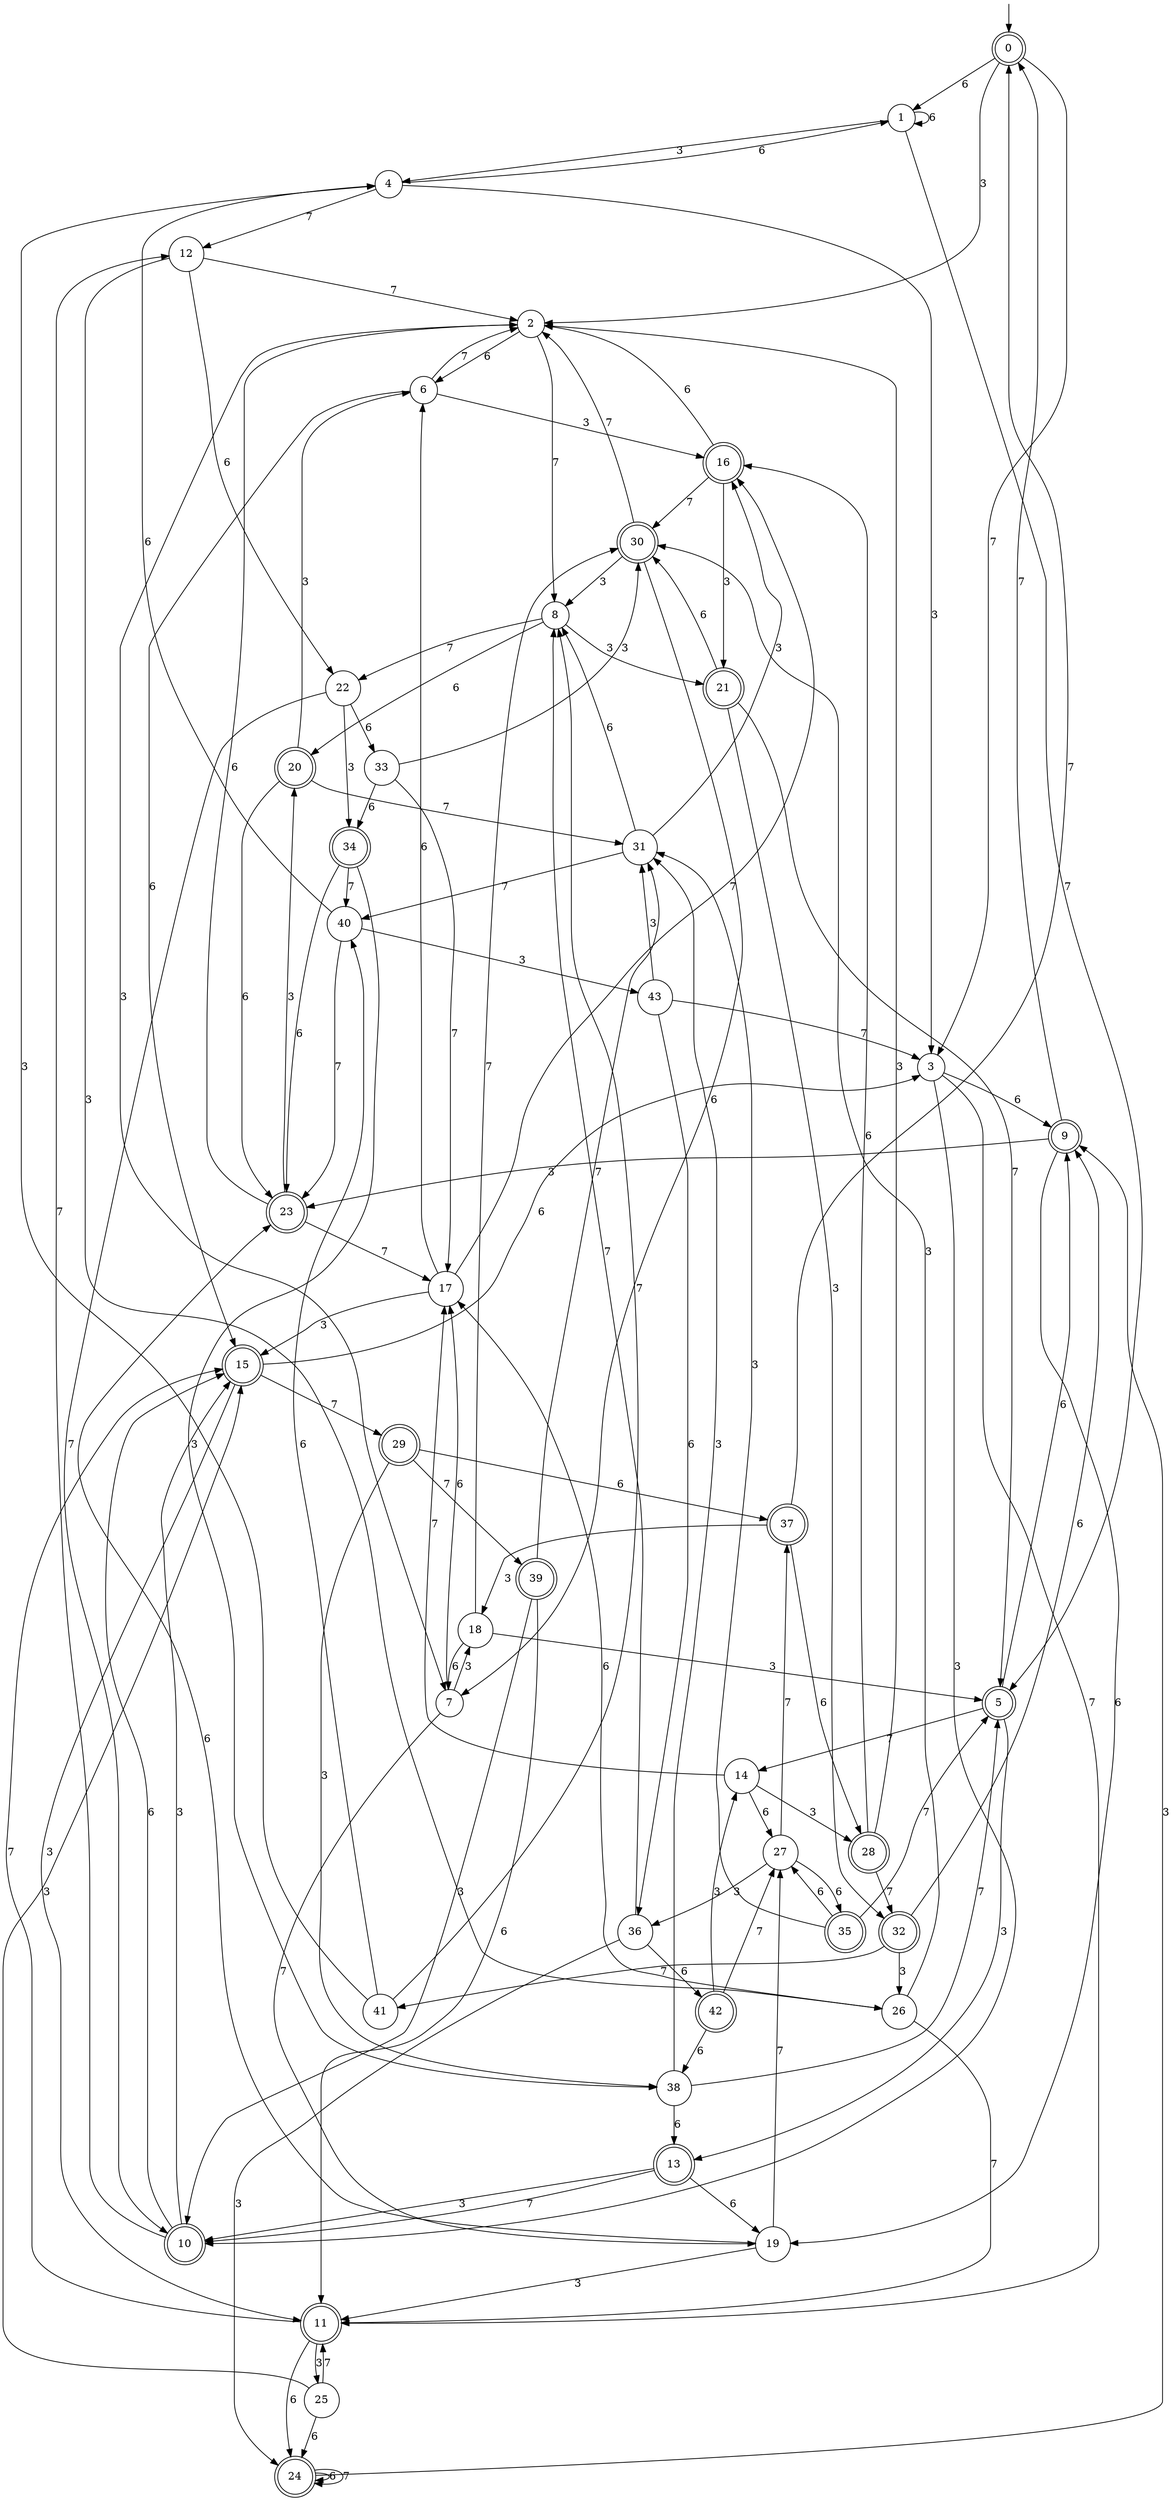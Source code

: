 digraph g {

	s0 [shape="doublecircle" label="0"];
	s1 [shape="circle" label="1"];
	s2 [shape="circle" label="2"];
	s3 [shape="circle" label="3"];
	s4 [shape="circle" label="4"];
	s5 [shape="doublecircle" label="5"];
	s6 [shape="circle" label="6"];
	s7 [shape="circle" label="7"];
	s8 [shape="circle" label="8"];
	s9 [shape="doublecircle" label="9"];
	s10 [shape="doublecircle" label="10"];
	s11 [shape="doublecircle" label="11"];
	s12 [shape="circle" label="12"];
	s13 [shape="doublecircle" label="13"];
	s14 [shape="circle" label="14"];
	s15 [shape="doublecircle" label="15"];
	s16 [shape="doublecircle" label="16"];
	s17 [shape="circle" label="17"];
	s18 [shape="circle" label="18"];
	s19 [shape="circle" label="19"];
	s20 [shape="doublecircle" label="20"];
	s21 [shape="doublecircle" label="21"];
	s22 [shape="circle" label="22"];
	s23 [shape="doublecircle" label="23"];
	s24 [shape="doublecircle" label="24"];
	s25 [shape="circle" label="25"];
	s26 [shape="circle" label="26"];
	s27 [shape="circle" label="27"];
	s28 [shape="doublecircle" label="28"];
	s29 [shape="doublecircle" label="29"];
	s30 [shape="doublecircle" label="30"];
	s31 [shape="circle" label="31"];
	s32 [shape="doublecircle" label="32"];
	s33 [shape="circle" label="33"];
	s34 [shape="doublecircle" label="34"];
	s35 [shape="doublecircle" label="35"];
	s36 [shape="circle" label="36"];
	s37 [shape="doublecircle" label="37"];
	s38 [shape="circle" label="38"];
	s39 [shape="doublecircle" label="39"];
	s40 [shape="circle" label="40"];
	s41 [shape="circle" label="41"];
	s42 [shape="doublecircle" label="42"];
	s43 [shape="circle" label="43"];
	s0 -> s1 [label="6"];
	s0 -> s2 [label="3"];
	s0 -> s3 [label="7"];
	s1 -> s1 [label="6"];
	s1 -> s4 [label="3"];
	s1 -> s5 [label="7"];
	s2 -> s6 [label="6"];
	s2 -> s7 [label="3"];
	s2 -> s8 [label="7"];
	s3 -> s9 [label="6"];
	s3 -> s10 [label="3"];
	s3 -> s11 [label="7"];
	s4 -> s1 [label="6"];
	s4 -> s3 [label="3"];
	s4 -> s12 [label="7"];
	s5 -> s9 [label="6"];
	s5 -> s13 [label="3"];
	s5 -> s14 [label="7"];
	s6 -> s15 [label="6"];
	s6 -> s16 [label="3"];
	s6 -> s2 [label="7"];
	s7 -> s17 [label="6"];
	s7 -> s18 [label="3"];
	s7 -> s19 [label="7"];
	s8 -> s20 [label="6"];
	s8 -> s21 [label="3"];
	s8 -> s22 [label="7"];
	s9 -> s19 [label="6"];
	s9 -> s23 [label="3"];
	s9 -> s0 [label="7"];
	s10 -> s15 [label="6"];
	s10 -> s15 [label="3"];
	s10 -> s12 [label="7"];
	s11 -> s24 [label="6"];
	s11 -> s25 [label="3"];
	s11 -> s15 [label="7"];
	s12 -> s22 [label="6"];
	s12 -> s26 [label="3"];
	s12 -> s2 [label="7"];
	s13 -> s19 [label="6"];
	s13 -> s10 [label="3"];
	s13 -> s10 [label="7"];
	s14 -> s27 [label="6"];
	s14 -> s28 [label="3"];
	s14 -> s17 [label="7"];
	s15 -> s3 [label="6"];
	s15 -> s11 [label="3"];
	s15 -> s29 [label="7"];
	s16 -> s2 [label="6"];
	s16 -> s21 [label="3"];
	s16 -> s30 [label="7"];
	s17 -> s6 [label="6"];
	s17 -> s15 [label="3"];
	s17 -> s16 [label="7"];
	s18 -> s7 [label="6"];
	s18 -> s5 [label="3"];
	s18 -> s30 [label="7"];
	s19 -> s23 [label="6"];
	s19 -> s11 [label="3"];
	s19 -> s27 [label="7"];
	s20 -> s23 [label="6"];
	s20 -> s6 [label="3"];
	s20 -> s31 [label="7"];
	s21 -> s30 [label="6"];
	s21 -> s32 [label="3"];
	s21 -> s5 [label="7"];
	s22 -> s33 [label="6"];
	s22 -> s34 [label="3"];
	s22 -> s10 [label="7"];
	s23 -> s2 [label="6"];
	s23 -> s20 [label="3"];
	s23 -> s17 [label="7"];
	s24 -> s24 [label="6"];
	s24 -> s9 [label="3"];
	s24 -> s24 [label="7"];
	s25 -> s24 [label="6"];
	s25 -> s15 [label="3"];
	s25 -> s11 [label="7"];
	s26 -> s17 [label="6"];
	s26 -> s30 [label="3"];
	s26 -> s11 [label="7"];
	s27 -> s35 [label="6"];
	s27 -> s36 [label="3"];
	s27 -> s37 [label="7"];
	s28 -> s16 [label="6"];
	s28 -> s2 [label="3"];
	s28 -> s32 [label="7"];
	s29 -> s37 [label="6"];
	s29 -> s38 [label="3"];
	s29 -> s39 [label="7"];
	s30 -> s7 [label="6"];
	s30 -> s8 [label="3"];
	s30 -> s2 [label="7"];
	s31 -> s8 [label="6"];
	s31 -> s16 [label="3"];
	s31 -> s40 [label="7"];
	s32 -> s9 [label="6"];
	s32 -> s26 [label="3"];
	s32 -> s41 [label="7"];
	s33 -> s34 [label="6"];
	s33 -> s30 [label="3"];
	s33 -> s17 [label="7"];
	s34 -> s23 [label="6"];
	s34 -> s38 [label="3"];
	s34 -> s40 [label="7"];
	s35 -> s27 [label="6"];
	s35 -> s31 [label="3"];
	s35 -> s5 [label="7"];
	s36 -> s42 [label="6"];
	s36 -> s24 [label="3"];
	s36 -> s8 [label="7"];
	s37 -> s28 [label="6"];
	s37 -> s18 [label="3"];
	s37 -> s0 [label="7"];
	s38 -> s13 [label="6"];
	s38 -> s31 [label="3"];
	s38 -> s5 [label="7"];
	s39 -> s11 [label="6"];
	s39 -> s10 [label="3"];
	s39 -> s31 [label="7"];
	s40 -> s4 [label="6"];
	s40 -> s43 [label="3"];
	s40 -> s23 [label="7"];
	s41 -> s40 [label="6"];
	s41 -> s4 [label="3"];
	s41 -> s8 [label="7"];
	s42 -> s38 [label="6"];
	s42 -> s14 [label="3"];
	s42 -> s27 [label="7"];
	s43 -> s36 [label="6"];
	s43 -> s31 [label="3"];
	s43 -> s3 [label="7"];

__start0 [label="" shape="none" width="0" height="0"];
__start0 -> s0;

}
